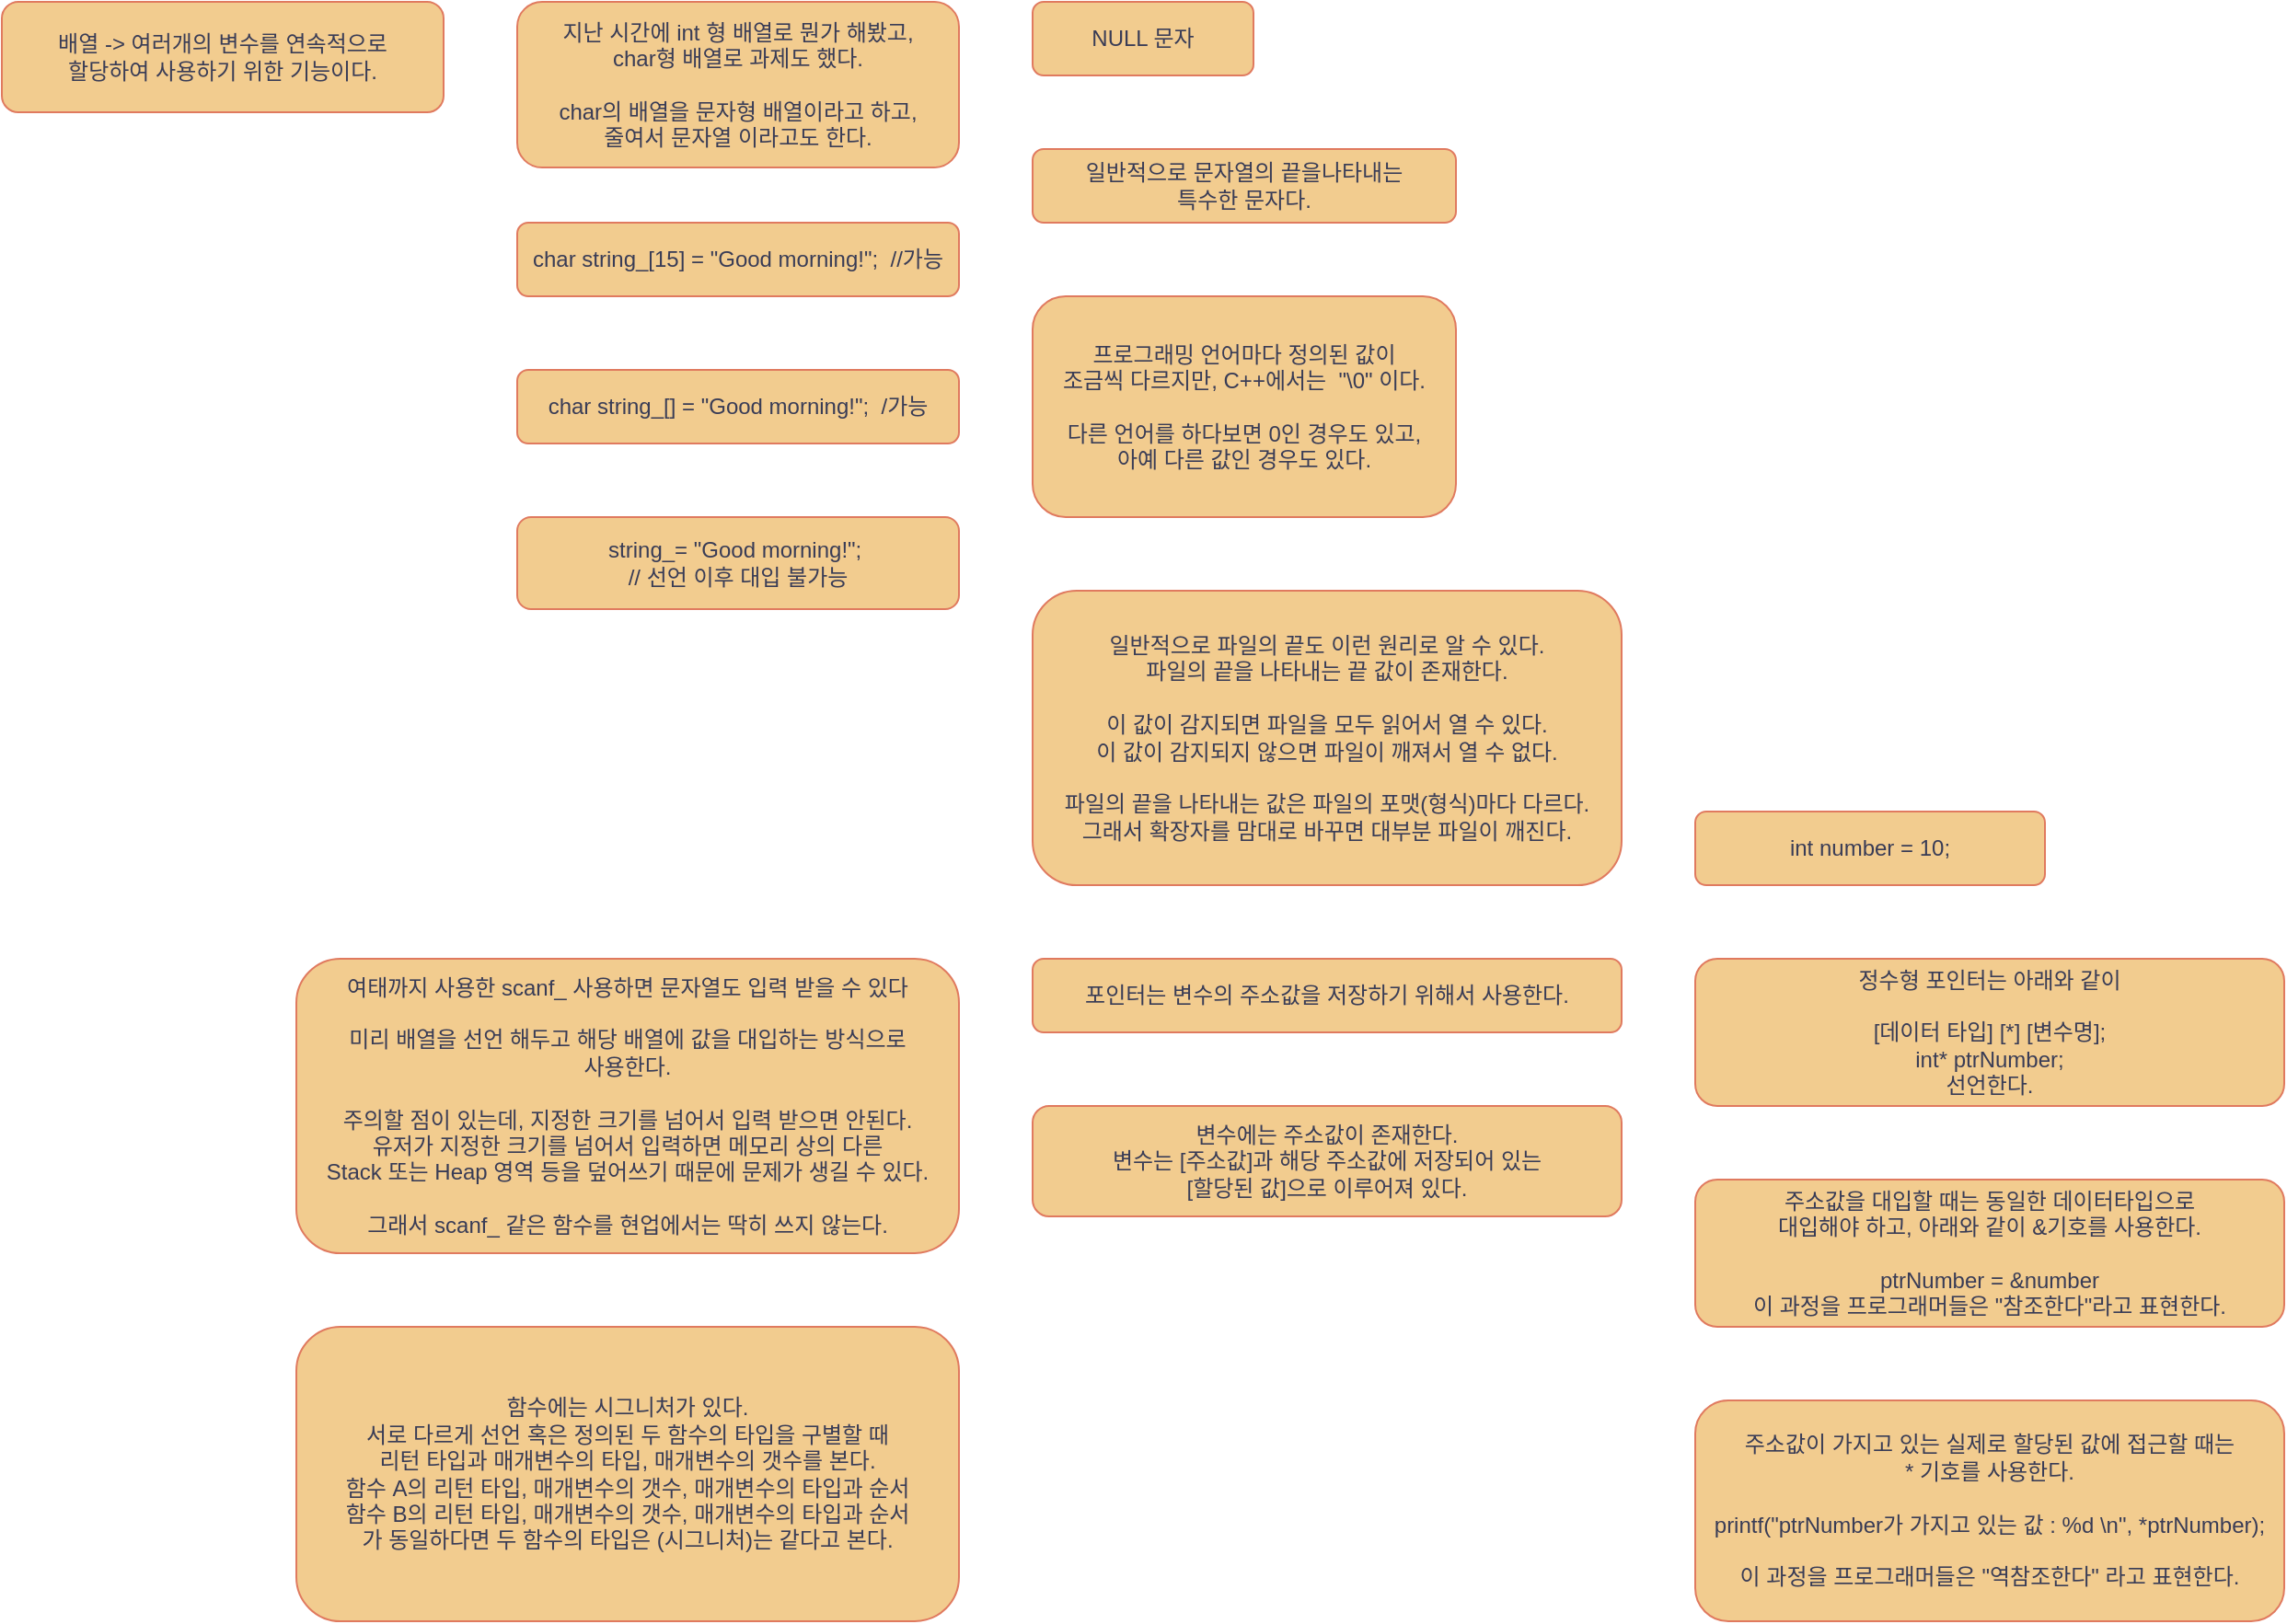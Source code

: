 <mxfile version="21.2.8" type="device">
  <diagram name="페이지-1" id="MZkfYeS1isPlhroMlwsx">
    <mxGraphModel dx="989" dy="582" grid="1" gridSize="10" guides="1" tooltips="1" connect="1" arrows="1" fold="1" page="1" pageScale="1" pageWidth="827" pageHeight="1169" math="0" shadow="0">
      <root>
        <mxCell id="0" />
        <mxCell id="1" parent="0" />
        <mxCell id="Iz-QiyBhGXClDx1Y2VEL-1" value="배열 -&amp;gt; 여러개의 변수를 연속적으로&lt;br&gt;할당하여 사용하기 위한 기능이다." style="rounded=1;whiteSpace=wrap;html=1;strokeColor=#E07A5F;fontColor=#393C56;fillColor=#F2CC8F;" vertex="1" parent="1">
          <mxGeometry x="40" y="40" width="240" height="60" as="geometry" />
        </mxCell>
        <mxCell id="Iz-QiyBhGXClDx1Y2VEL-2" value="지난 시간에 int 형 배열로 뭔가 해봤고,&lt;br&gt;char형 배열로 과제도 했다.&lt;br&gt;&lt;br&gt;char의 배열을 문자형 배열이라고 하고,&lt;br&gt;줄여서 문자열 이라고도 한다." style="rounded=1;whiteSpace=wrap;html=1;strokeColor=#E07A5F;fontColor=#393C56;fillColor=#F2CC8F;" vertex="1" parent="1">
          <mxGeometry x="320" y="40" width="240" height="90" as="geometry" />
        </mxCell>
        <mxCell id="Iz-QiyBhGXClDx1Y2VEL-3" value="char string_[15] = &quot;Good morning!&quot;;&amp;nbsp; //가능" style="rounded=1;whiteSpace=wrap;html=1;strokeColor=#E07A5F;fontColor=#393C56;fillColor=#F2CC8F;" vertex="1" parent="1">
          <mxGeometry x="320" y="160" width="240" height="40" as="geometry" />
        </mxCell>
        <mxCell id="Iz-QiyBhGXClDx1Y2VEL-4" value="char string_[] = &quot;Good morning!&quot;;&amp;nbsp; /가능" style="rounded=1;whiteSpace=wrap;html=1;strokeColor=#E07A5F;fontColor=#393C56;fillColor=#F2CC8F;" vertex="1" parent="1">
          <mxGeometry x="320" y="240" width="240" height="40" as="geometry" />
        </mxCell>
        <mxCell id="Iz-QiyBhGXClDx1Y2VEL-5" value="string_= &quot;Good morning!&quot;;&amp;nbsp; &lt;br&gt;// 선언 이후 대입 불가능" style="rounded=1;whiteSpace=wrap;html=1;strokeColor=#E07A5F;fontColor=#393C56;fillColor=#F2CC8F;" vertex="1" parent="1">
          <mxGeometry x="320" y="320" width="240" height="50" as="geometry" />
        </mxCell>
        <mxCell id="Iz-QiyBhGXClDx1Y2VEL-6" value="NULL 문자" style="rounded=1;whiteSpace=wrap;html=1;strokeColor=#E07A5F;fontColor=#393C56;fillColor=#F2CC8F;" vertex="1" parent="1">
          <mxGeometry x="600" y="40" width="120" height="40" as="geometry" />
        </mxCell>
        <mxCell id="Iz-QiyBhGXClDx1Y2VEL-7" value="일반적으로 문자열의 끝을나타내는 &lt;br&gt;특수한 문자다." style="rounded=1;whiteSpace=wrap;html=1;strokeColor=#E07A5F;fontColor=#393C56;fillColor=#F2CC8F;" vertex="1" parent="1">
          <mxGeometry x="600" y="120" width="230" height="40" as="geometry" />
        </mxCell>
        <mxCell id="Iz-QiyBhGXClDx1Y2VEL-8" value="프로그래밍 언어마다 정의된 값이&lt;br&gt;조금씩 다르지만, C++에서는&amp;nbsp; &quot;\0&quot; 이다.&lt;br&gt;&lt;br&gt;다른 언어를 하다보면 0인 경우도 있고,&lt;br&gt;아예 다른 값인 경우도 있다." style="rounded=1;whiteSpace=wrap;html=1;strokeColor=#E07A5F;fontColor=#393C56;fillColor=#F2CC8F;" vertex="1" parent="1">
          <mxGeometry x="600" y="200" width="230" height="120" as="geometry" />
        </mxCell>
        <mxCell id="Iz-QiyBhGXClDx1Y2VEL-9" value="일반적으로 파일의 끝도 이런 원리로 알 수 있다.&lt;br&gt;파일의 끝을 나타내는 끝 값이 존재한다.&lt;br&gt;&lt;br&gt;이 값이 감지되면 파일을 모두 읽어서 열 수 있다.&lt;br&gt;이 값이 감지되지 않으면 파일이 깨져서 열 수 없다.&lt;br&gt;&lt;br&gt;파일의 끝을 나타내는 값은 파일의 포맷(형식)마다 다르다.&lt;br&gt;그래서 확장자를 맘대로 바꾸면 대부분 파일이 깨진다." style="rounded=1;whiteSpace=wrap;html=1;strokeColor=#E07A5F;fontColor=#393C56;fillColor=#F2CC8F;" vertex="1" parent="1">
          <mxGeometry x="600" y="360" width="320" height="160" as="geometry" />
        </mxCell>
        <mxCell id="Iz-QiyBhGXClDx1Y2VEL-10" value="여태까지 사용한 scanf_ 사용하면 문자열도 입력 받을 수 있다&lt;br&gt;&lt;br&gt;미리 배열을 선언 해두고 해당 배열에 값을 대입하는 방식으로 &lt;br&gt;사용한다.&lt;br&gt;&lt;br&gt;주의할 점이 있는데, 지정한 크기를 넘어서 입력 받으면 안된다.&lt;br&gt;유저가 지정한 크기를 넘어서 입력하면 메모리 상의 다른&lt;br&gt;Stack 또는 Heap 영역 등을 덮어쓰기 때문에 문제가 생길 수 있다.&lt;br&gt;&lt;br&gt;그래서 scanf_ 같은 함수를 현업에서는 딱히 쓰지 않는다." style="rounded=1;whiteSpace=wrap;html=1;strokeColor=#E07A5F;fontColor=#393C56;fillColor=#F2CC8F;" vertex="1" parent="1">
          <mxGeometry x="200" y="560" width="360" height="160" as="geometry" />
        </mxCell>
        <mxCell id="Iz-QiyBhGXClDx1Y2VEL-11" value="함수에는 시그니처가 있다.&lt;br&gt;서로 다르게 선언 혹은 정의된 두 함수의 타입을 구별할 때&lt;br&gt;리턴 타입과 매개변수의 타입, 매개변수의 갯수를 본다.&lt;br&gt;함수 A의 리턴 타입, 매개변수의 갯수, 매개변수의 타입과 순서&lt;br&gt;함수 B의 리턴 타입, 매개변수의 갯수, 매개변수의 타입과 순서&lt;br&gt;가 동일하다면 두 함수의 타입은 (시그니처)는 같다고 본다." style="rounded=1;whiteSpace=wrap;html=1;strokeColor=#E07A5F;fontColor=#393C56;fillColor=#F2CC8F;" vertex="1" parent="1">
          <mxGeometry x="200" y="760" width="360" height="160" as="geometry" />
        </mxCell>
        <mxCell id="Iz-QiyBhGXClDx1Y2VEL-12" value="포인터는 변수의 주소값을 저장하기 위해서 사용한다.&lt;br&gt;" style="rounded=1;whiteSpace=wrap;html=1;strokeColor=#E07A5F;fontColor=#393C56;fillColor=#F2CC8F;" vertex="1" parent="1">
          <mxGeometry x="600" y="560" width="320" height="40" as="geometry" />
        </mxCell>
        <mxCell id="Iz-QiyBhGXClDx1Y2VEL-13" value="변수에는 주소값이 존재한다.&lt;br&gt;변수는 [주소값]과 해당 주소값에 저장되어 있는 &lt;br&gt;[할당된 값]으로 이루어져 있다." style="rounded=1;whiteSpace=wrap;html=1;strokeColor=#E07A5F;fontColor=#393C56;fillColor=#F2CC8F;" vertex="1" parent="1">
          <mxGeometry x="600" y="640" width="320" height="60" as="geometry" />
        </mxCell>
        <mxCell id="Iz-QiyBhGXClDx1Y2VEL-14" value="정수형 포인터는 아래와 같이&lt;br&gt;&lt;br&gt;[데이터 타입] [*] [변수명];&lt;br&gt;int* ptrNumber;&lt;br&gt;선언한다." style="rounded=1;whiteSpace=wrap;html=1;strokeColor=#E07A5F;fontColor=#393C56;fillColor=#F2CC8F;" vertex="1" parent="1">
          <mxGeometry x="960" y="560" width="320" height="80" as="geometry" />
        </mxCell>
        <mxCell id="Iz-QiyBhGXClDx1Y2VEL-15" value="주소값을 대입할 때는 동일한 데이터타입으로 &lt;br&gt;대입해야 하고, 아래와 같이 &amp;amp;기호를 사용한다.&lt;br&gt;&lt;br&gt;ptrNumber = &amp;amp;number&lt;br&gt;이 과정을 프로그래머들은 &quot;참조한다&quot;라고 표현한다." style="rounded=1;whiteSpace=wrap;html=1;strokeColor=#E07A5F;fontColor=#393C56;fillColor=#F2CC8F;" vertex="1" parent="1">
          <mxGeometry x="960" y="680" width="320" height="80" as="geometry" />
        </mxCell>
        <mxCell id="Iz-QiyBhGXClDx1Y2VEL-16" value="int number = 10;" style="rounded=1;whiteSpace=wrap;html=1;strokeColor=#E07A5F;fontColor=#393C56;fillColor=#F2CC8F;" vertex="1" parent="1">
          <mxGeometry x="960" y="480" width="190" height="40" as="geometry" />
        </mxCell>
        <mxCell id="Iz-QiyBhGXClDx1Y2VEL-17" value="주소값이 가지고 있는 실제로 할당된 값에 접근할 때는&lt;br&gt;* 기호를 사용한다.&lt;br&gt;&lt;br&gt;printf(&quot;ptrNumber가 가지고 있는 값 : %d \n&quot;, *ptrNumber);&lt;br&gt;&lt;br&gt;이 과정을 프로그래머들은 &quot;역참조한다&quot; 라고 표현한다." style="rounded=1;whiteSpace=wrap;html=1;strokeColor=#E07A5F;fontColor=#393C56;fillColor=#F2CC8F;" vertex="1" parent="1">
          <mxGeometry x="960" y="800" width="320" height="120" as="geometry" />
        </mxCell>
      </root>
    </mxGraphModel>
  </diagram>
</mxfile>
